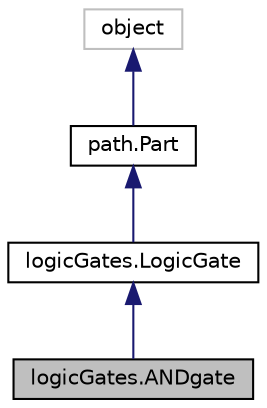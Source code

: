 digraph "logicGates.ANDgate"
{
  edge [fontname="Helvetica",fontsize="10",labelfontname="Helvetica",labelfontsize="10"];
  node [fontname="Helvetica",fontsize="10",shape=record];
  Node1 [label="logicGates.ANDgate",height=0.2,width=0.4,color="black", fillcolor="grey75", style="filled", fontcolor="black"];
  Node2 -> Node1 [dir="back",color="midnightblue",fontsize="10",style="solid",fontname="Helvetica"];
  Node2 [label="logicGates.LogicGate",height=0.2,width=0.4,color="black", fillcolor="white", style="filled",URL="$classlogic_gates_1_1_logic_gate.html"];
  Node3 -> Node2 [dir="back",color="midnightblue",fontsize="10",style="solid",fontname="Helvetica"];
  Node3 [label="path.Part",height=0.2,width=0.4,color="black", fillcolor="white", style="filled",URL="$classpath_1_1_part.html"];
  Node4 -> Node3 [dir="back",color="midnightblue",fontsize="10",style="solid",fontname="Helvetica"];
  Node4 [label="object",height=0.2,width=0.4,color="grey75", fillcolor="white", style="filled"];
}
